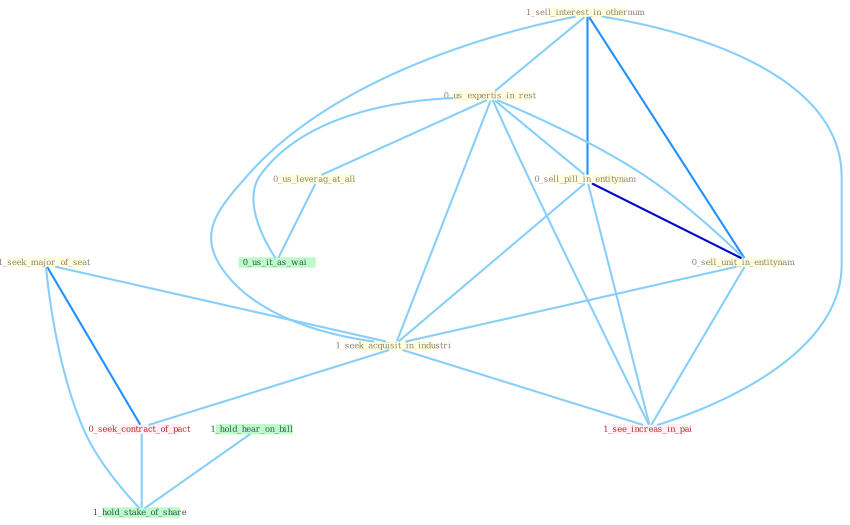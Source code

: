 Graph G{ 
    node
    [shape=polygon,style=filled,width=.5,height=.06,color="#BDFCC9",fixedsize=true,fontsize=4,
    fontcolor="#2f4f4f"];
    {node
    [color="#ffffe0", fontcolor="#8b7d6b"] "1_sell_interest_in_othernum " "0_us_expertis_in_rest " "0_us_leverag_at_all " "0_sell_pill_in_entitynam " "0_sell_unit_in_entitynam " "1_seek_major_of_seat " "1_seek_acquisit_in_industri "}
{node [color="#fff0f5", fontcolor="#b22222"] "0_seek_contract_of_pact " "1_see_increas_in_pai "}
edge [color="#B0E2FF"];

	"1_sell_interest_in_othernum " -- "0_us_expertis_in_rest " [w="1", color="#87cefa" ];
	"1_sell_interest_in_othernum " -- "0_sell_pill_in_entitynam " [w="2", color="#1e90ff" , len=0.8];
	"1_sell_interest_in_othernum " -- "0_sell_unit_in_entitynam " [w="2", color="#1e90ff" , len=0.8];
	"1_sell_interest_in_othernum " -- "1_seek_acquisit_in_industri " [w="1", color="#87cefa" ];
	"1_sell_interest_in_othernum " -- "1_see_increas_in_pai " [w="1", color="#87cefa" ];
	"0_us_expertis_in_rest " -- "0_us_leverag_at_all " [w="1", color="#87cefa" ];
	"0_us_expertis_in_rest " -- "0_sell_pill_in_entitynam " [w="1", color="#87cefa" ];
	"0_us_expertis_in_rest " -- "0_sell_unit_in_entitynam " [w="1", color="#87cefa" ];
	"0_us_expertis_in_rest " -- "1_seek_acquisit_in_industri " [w="1", color="#87cefa" ];
	"0_us_expertis_in_rest " -- "0_us_it_as_wai " [w="1", color="#87cefa" ];
	"0_us_expertis_in_rest " -- "1_see_increas_in_pai " [w="1", color="#87cefa" ];
	"0_us_leverag_at_all " -- "0_us_it_as_wai " [w="1", color="#87cefa" ];
	"0_sell_pill_in_entitynam " -- "0_sell_unit_in_entitynam " [w="3", color="#0000cd" , len=0.6];
	"0_sell_pill_in_entitynam " -- "1_seek_acquisit_in_industri " [w="1", color="#87cefa" ];
	"0_sell_pill_in_entitynam " -- "1_see_increas_in_pai " [w="1", color="#87cefa" ];
	"0_sell_unit_in_entitynam " -- "1_seek_acquisit_in_industri " [w="1", color="#87cefa" ];
	"0_sell_unit_in_entitynam " -- "1_see_increas_in_pai " [w="1", color="#87cefa" ];
	"1_seek_major_of_seat " -- "1_seek_acquisit_in_industri " [w="1", color="#87cefa" ];
	"1_seek_major_of_seat " -- "0_seek_contract_of_pact " [w="2", color="#1e90ff" , len=0.8];
	"1_seek_major_of_seat " -- "1_hold_stake_of_share " [w="1", color="#87cefa" ];
	"1_seek_acquisit_in_industri " -- "0_seek_contract_of_pact " [w="1", color="#87cefa" ];
	"1_seek_acquisit_in_industri " -- "1_see_increas_in_pai " [w="1", color="#87cefa" ];
	"0_seek_contract_of_pact " -- "1_hold_stake_of_share " [w="1", color="#87cefa" ];
	"1_hold_hear_on_bill " -- "1_hold_stake_of_share " [w="1", color="#87cefa" ];
}